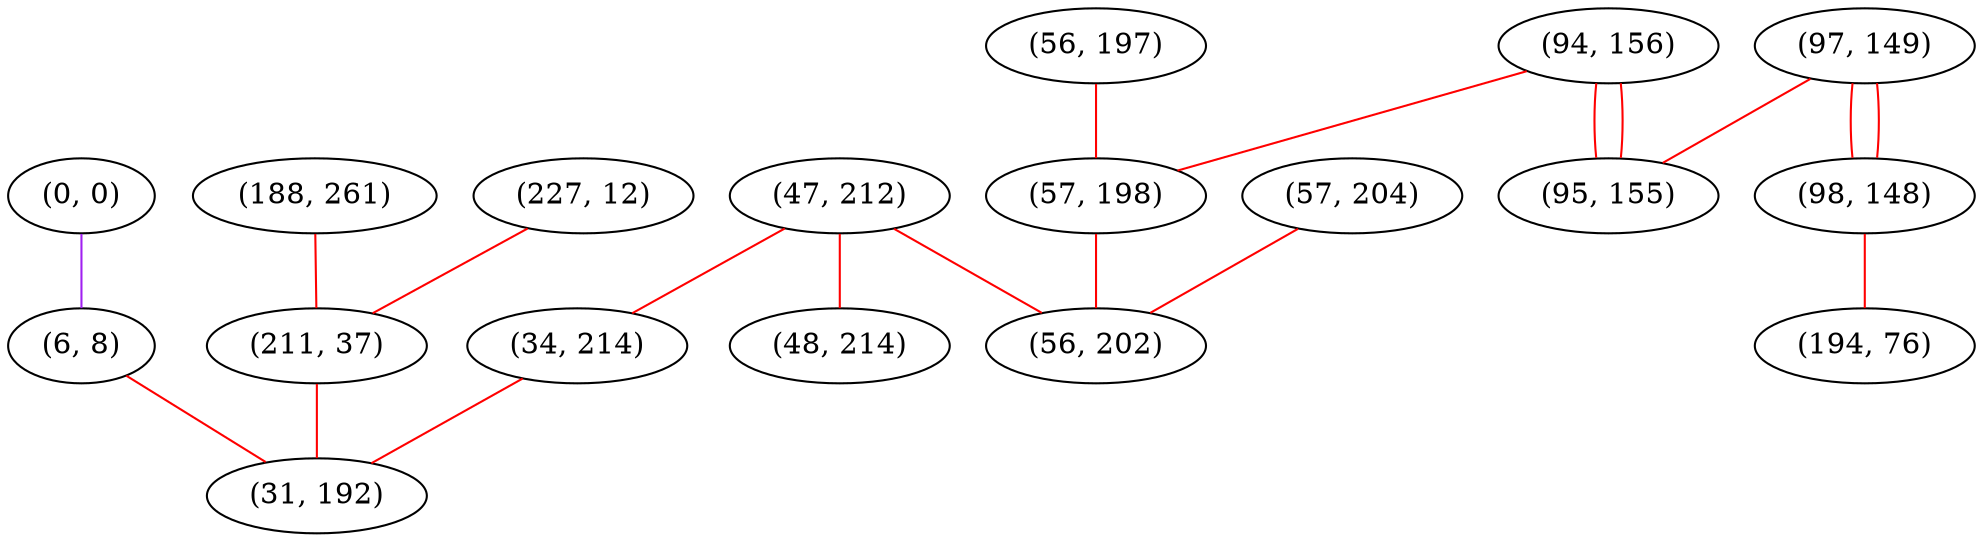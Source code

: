 graph "" {
"(188, 261)";
"(97, 149)";
"(0, 0)";
"(227, 12)";
"(6, 8)";
"(94, 156)";
"(47, 212)";
"(56, 197)";
"(57, 198)";
"(98, 148)";
"(57, 204)";
"(211, 37)";
"(48, 214)";
"(34, 214)";
"(194, 76)";
"(95, 155)";
"(31, 192)";
"(56, 202)";
"(188, 261)" -- "(211, 37)"  [color=red, key=0, weight=1];
"(97, 149)" -- "(95, 155)"  [color=red, key=0, weight=1];
"(97, 149)" -- "(98, 148)"  [color=red, key=0, weight=1];
"(97, 149)" -- "(98, 148)"  [color=red, key=1, weight=1];
"(0, 0)" -- "(6, 8)"  [color=purple, key=0, weight=4];
"(227, 12)" -- "(211, 37)"  [color=red, key=0, weight=1];
"(6, 8)" -- "(31, 192)"  [color=red, key=0, weight=1];
"(94, 156)" -- "(95, 155)"  [color=red, key=0, weight=1];
"(94, 156)" -- "(95, 155)"  [color=red, key=1, weight=1];
"(94, 156)" -- "(57, 198)"  [color=red, key=0, weight=1];
"(47, 212)" -- "(48, 214)"  [color=red, key=0, weight=1];
"(47, 212)" -- "(34, 214)"  [color=red, key=0, weight=1];
"(47, 212)" -- "(56, 202)"  [color=red, key=0, weight=1];
"(56, 197)" -- "(57, 198)"  [color=red, key=0, weight=1];
"(57, 198)" -- "(56, 202)"  [color=red, key=0, weight=1];
"(98, 148)" -- "(194, 76)"  [color=red, key=0, weight=1];
"(57, 204)" -- "(56, 202)"  [color=red, key=0, weight=1];
"(211, 37)" -- "(31, 192)"  [color=red, key=0, weight=1];
"(34, 214)" -- "(31, 192)"  [color=red, key=0, weight=1];
}
